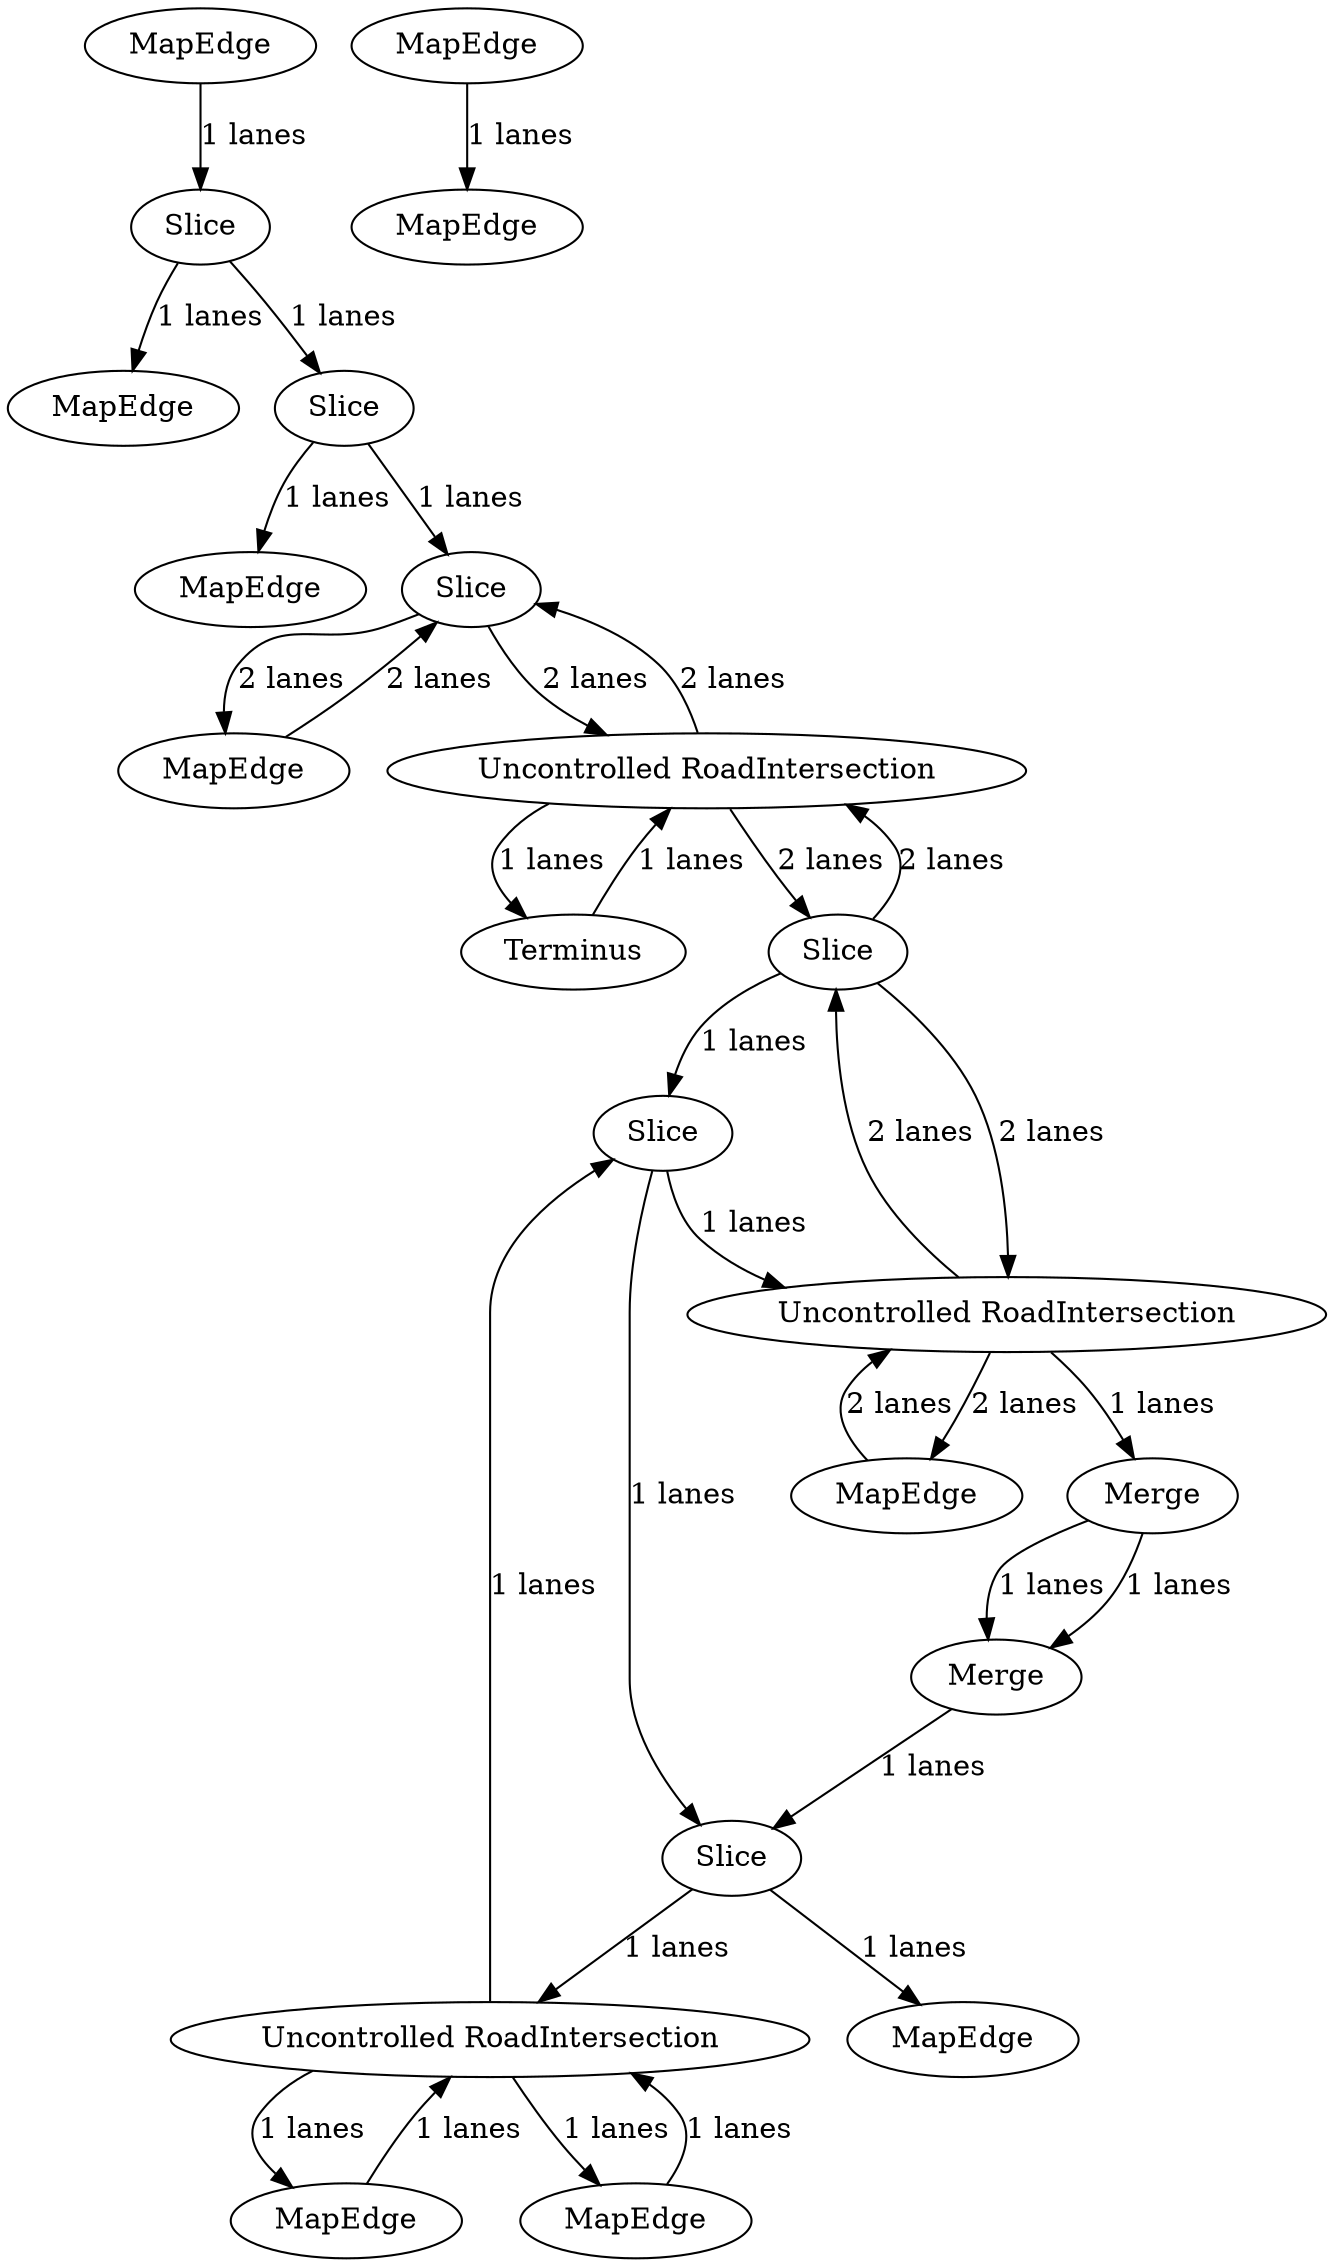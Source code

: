 digraph {
    0 [ label = "MapEdge" ]
    1 [ label = "MapEdge" ]
    2 [ label = "MapEdge" ]
    3 [ label = "Slice" ]
    4 [ label = "Slice" ]
    5 [ label = "MapEdge" ]
    6 [ label = "Slice" ]
    7 [ label = "Uncontrolled RoadIntersection" ]
    8 [ label = "Terminus" ]
    9 [ label = "Slice" ]
    10 [ label = "Uncontrolled RoadIntersection" ]
    11 [ label = "Slice" ]
    12 [ label = "Merge" ]
    13 [ label = "Merge" ]
    14 [ label = "Slice" ]
    15 [ label = "Uncontrolled RoadIntersection" ]
    16 [ label = "MapEdge" ]
    17 [ label = "MapEdge" ]
    18 [ label = "MapEdge" ]
    19 [ label = "MapEdge" ]
    20 [ label = "MapEdge" ]
    21 [ label = "MapEdge" ]
    17 -> 10 [ label = "2 lanes" ]
    10 -> 17 [ label = "2 lanes" ]
    10 -> 9 [ label = "2 lanes" ]
    9 -> 10 [ label = "2 lanes" ]
    9 -> 7 [ label = "2 lanes" ]
    7 -> 9 [ label = "2 lanes" ]
    7 -> 6 [ label = "2 lanes" ]
    6 -> 7 [ label = "2 lanes" ]
    6 -> 1 [ label = "2 lanes" ]
    1 -> 6 [ label = "2 lanes" ]
    0 -> 3 [ label = "1 lanes" ]
    3 -> 4 [ label = "1 lanes" ]
    4 -> 5 [ label = "1 lanes" ]
    4 -> 6 [ label = "1 lanes" ]
    3 -> 2 [ label = "1 lanes" ]
    9 -> 11 [ label = "1 lanes" ]
    11 -> 14 [ label = "1 lanes" ]
    14 -> 19 [ label = "1 lanes" ]
    8 -> 7 [ label = "1 lanes" ]
    7 -> 8 [ label = "1 lanes" ]
    16 -> 21 [ label = "1 lanes" ]
    10 -> 12 [ label = "1 lanes" ]
    11 -> 10 [ label = "1 lanes" ]
    15 -> 11 [ label = "1 lanes" ]
    15 -> 18 [ label = "1 lanes" ]
    18 -> 15 [ label = "1 lanes" ]
    20 -> 15 [ label = "1 lanes" ]
    15 -> 20 [ label = "1 lanes" ]
    12 -> 13 [ label = "1 lanes" ]
    12 -> 13 [ label = "1 lanes" ]
    13 -> 14 [ label = "1 lanes" ]
    14 -> 15 [ label = "1 lanes" ]
}
